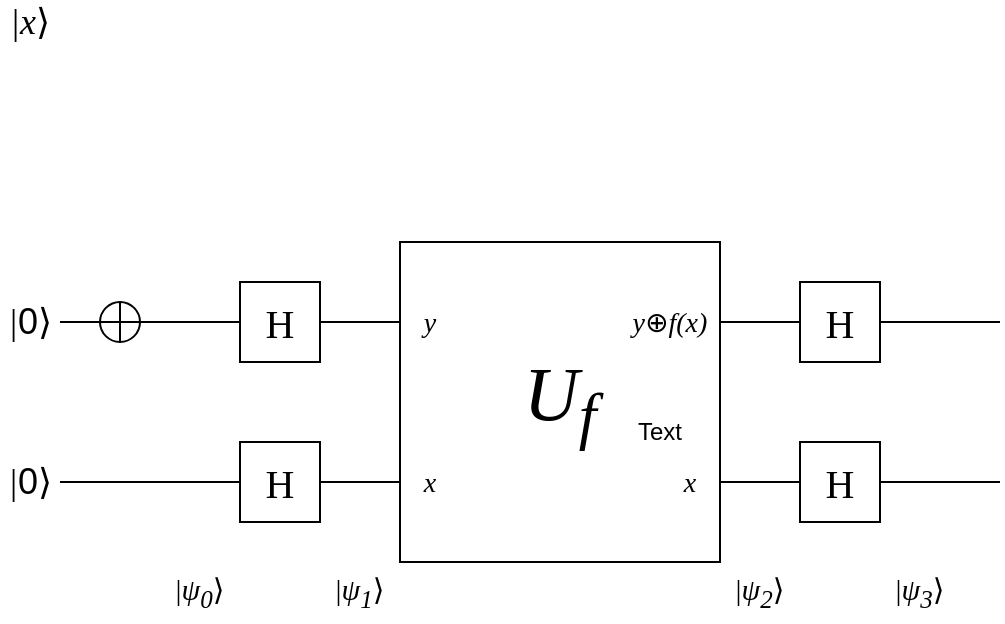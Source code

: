 <mxfile version="25.0.3">
  <diagram name="Page-1" id="0-mNX2b_wTO7DSnVOMlm">
    <mxGraphModel dx="635" dy="440" grid="1" gridSize="10" guides="1" tooltips="1" connect="1" arrows="1" fold="1" page="1" pageScale="1" pageWidth="850" pageHeight="1100" math="0" shadow="0">
      <root>
        <mxCell id="0" />
        <mxCell id="1" parent="0" />
        <mxCell id="lELbUMTiAjcGN2_8T0V1-11" style="edgeStyle=orthogonalEdgeStyle;rounded=0;orthogonalLoop=1;jettySize=auto;html=1;entryX=0;entryY=0.5;entryDx=0;entryDy=0;endArrow=none;endFill=0;" edge="1" parent="1" source="lELbUMTiAjcGN2_8T0V1-2" target="lELbUMTiAjcGN2_8T0V1-3">
          <mxGeometry relative="1" as="geometry" />
        </mxCell>
        <mxCell id="lELbUMTiAjcGN2_8T0V1-2" value="" style="verticalLabelPosition=bottom;verticalAlign=top;html=1;shape=mxgraph.flowchart.summing_function;" vertex="1" parent="1">
          <mxGeometry x="250" y="170" width="20" height="20" as="geometry" />
        </mxCell>
        <mxCell id="lELbUMTiAjcGN2_8T0V1-12" value="" style="edgeStyle=orthogonalEdgeStyle;rounded=0;orthogonalLoop=1;jettySize=auto;html=1;endArrow=none;endFill=0;" edge="1" parent="1" source="lELbUMTiAjcGN2_8T0V1-3" target="lELbUMTiAjcGN2_8T0V1-7">
          <mxGeometry relative="1" as="geometry" />
        </mxCell>
        <mxCell id="lELbUMTiAjcGN2_8T0V1-3" value="&lt;font face=&quot;Garamond&quot; style=&quot;font-size: 20px;&quot;&gt;H&lt;/font&gt;" style="rounded=0;whiteSpace=wrap;html=1;" vertex="1" parent="1">
          <mxGeometry x="320" y="160" width="40" height="40" as="geometry" />
        </mxCell>
        <mxCell id="lELbUMTiAjcGN2_8T0V1-14" style="edgeStyle=orthogonalEdgeStyle;rounded=0;orthogonalLoop=1;jettySize=auto;html=1;entryX=0;entryY=0.5;entryDx=0;entryDy=0;endArrow=none;endFill=0;" edge="1" parent="1" source="lELbUMTiAjcGN2_8T0V1-4" target="lELbUMTiAjcGN2_8T0V1-8">
          <mxGeometry relative="1" as="geometry" />
        </mxCell>
        <mxCell id="lELbUMTiAjcGN2_8T0V1-4" value="&lt;font face=&quot;Garamond&quot; style=&quot;font-size: 20px;&quot;&gt;H&lt;/font&gt;" style="rounded=0;whiteSpace=wrap;html=1;" vertex="1" parent="1">
          <mxGeometry x="320" y="240" width="40" height="40" as="geometry" />
        </mxCell>
        <mxCell id="lELbUMTiAjcGN2_8T0V1-5" value="&lt;font face=&quot;Verdana&quot; style=&quot;font-size: 38px;&quot;&gt;&lt;i&gt;U&lt;sub&gt;f&lt;/sub&gt;&lt;/i&gt;&lt;/font&gt;" style="rounded=0;whiteSpace=wrap;html=1;" vertex="1" parent="1">
          <mxGeometry x="400" y="140" width="160" height="160" as="geometry" />
        </mxCell>
        <mxCell id="lELbUMTiAjcGN2_8T0V1-7" value="&lt;font face=&quot;Verdana&quot;&gt;&lt;i&gt;y&lt;/i&gt;&lt;/font&gt;" style="text;html=1;align=center;verticalAlign=middle;whiteSpace=wrap;rounded=0;fontSize=14;" vertex="1" parent="1">
          <mxGeometry x="400" y="170" width="30" height="20" as="geometry" />
        </mxCell>
        <mxCell id="lELbUMTiAjcGN2_8T0V1-8" value="&lt;font face=&quot;Verdana&quot;&gt;&lt;i&gt;x&lt;/i&gt;&lt;/font&gt;" style="text;html=1;align=center;verticalAlign=middle;whiteSpace=wrap;rounded=0;fontSize=14;" vertex="1" parent="1">
          <mxGeometry x="400" y="250" width="30" height="20" as="geometry" />
        </mxCell>
        <mxCell id="lELbUMTiAjcGN2_8T0V1-22" style="edgeStyle=orthogonalEdgeStyle;rounded=0;orthogonalLoop=1;jettySize=auto;html=1;entryX=0;entryY=0.5;entryDx=0;entryDy=0;endArrow=none;endFill=0;" edge="1" parent="1" source="lELbUMTiAjcGN2_8T0V1-9" target="lELbUMTiAjcGN2_8T0V1-21">
          <mxGeometry relative="1" as="geometry" />
        </mxCell>
        <mxCell id="lELbUMTiAjcGN2_8T0V1-9" value="&lt;font face=&quot;Verdana&quot;&gt;&lt;i&gt;&lt;font data-font-src=&quot;https://fonts.googleapis.com/css?family=Cambria&quot;&gt;y&lt;/font&gt;&lt;/i&gt;&lt;font data-font-src=&quot;https://fonts.googleapis.com/css?family=Cambria&quot;&gt;⊕&lt;/font&gt;&lt;i&gt;&lt;font data-font-src=&quot;https://fonts.googleapis.com/css?family=Cambria&quot;&gt;f(x)&lt;/font&gt;&lt;/i&gt;&lt;/font&gt;" style="text;html=1;align=center;verticalAlign=middle;whiteSpace=wrap;rounded=0;fontSize=14;" vertex="1" parent="1">
          <mxGeometry x="510" y="170" width="50" height="20" as="geometry" />
        </mxCell>
        <mxCell id="lELbUMTiAjcGN2_8T0V1-20" style="edgeStyle=orthogonalEdgeStyle;rounded=0;orthogonalLoop=1;jettySize=auto;html=1;endArrow=none;endFill=0;" edge="1" parent="1" source="lELbUMTiAjcGN2_8T0V1-10" target="lELbUMTiAjcGN2_8T0V1-19">
          <mxGeometry relative="1" as="geometry" />
        </mxCell>
        <mxCell id="lELbUMTiAjcGN2_8T0V1-10" value="&lt;i&gt;&lt;font face=&quot;Verdana&quot;&gt;x&lt;/font&gt;&lt;/i&gt;" style="text;html=1;align=center;verticalAlign=middle;whiteSpace=wrap;rounded=0;fontSize=14;" vertex="1" parent="1">
          <mxGeometry x="530" y="250" width="30" height="20" as="geometry" />
        </mxCell>
        <mxCell id="lELbUMTiAjcGN2_8T0V1-15" value="&lt;font style=&quot;font-size: 18px;&quot;&gt;&lt;i&gt;&lt;font face=&quot;Verdana&quot;&gt;|&lt;/font&gt;&lt;/i&gt;&lt;font&gt;&lt;span class=&quot;mclose&quot;&gt;0⟩&lt;/span&gt;&lt;/font&gt;&lt;font&gt;&lt;span class=&quot;mspace&quot;&gt;&lt;/span&gt;&lt;/font&gt;&lt;/font&gt;" style="text;html=1;align=center;verticalAlign=middle;whiteSpace=wrap;rounded=0;" vertex="1" parent="1">
          <mxGeometry x="200" y="170" width="30" height="20" as="geometry" />
        </mxCell>
        <mxCell id="lELbUMTiAjcGN2_8T0V1-18" style="edgeStyle=orthogonalEdgeStyle;rounded=0;orthogonalLoop=1;jettySize=auto;html=1;entryX=0;entryY=0.5;entryDx=0;entryDy=0;endArrow=none;endFill=0;" edge="1" parent="1" source="lELbUMTiAjcGN2_8T0V1-16" target="lELbUMTiAjcGN2_8T0V1-4">
          <mxGeometry relative="1" as="geometry" />
        </mxCell>
        <mxCell id="lELbUMTiAjcGN2_8T0V1-16" value="&lt;p&gt;&lt;font style=&quot;font-size: 18px;&quot;&gt;&lt;i&gt;&lt;font face=&quot;Verdana&quot;&gt;|&lt;/font&gt;&lt;/i&gt;0&lt;font&gt;&lt;span class=&quot;mclose&quot;&gt;⟩&lt;/span&gt;&lt;/font&gt;&lt;font&gt;&lt;span class=&quot;mspace&quot;&gt;&lt;/span&gt;&lt;/font&gt;&lt;/font&gt;&lt;font style=&quot;font-size: 13px;&quot;&gt;&lt;span class=&quot;mbin&quot;&gt;&lt;/span&gt;&lt;/font&gt;&lt;/p&gt;" style="text;html=1;align=center;verticalAlign=middle;whiteSpace=wrap;rounded=0;" vertex="1" parent="1">
          <mxGeometry x="200" y="245" width="30" height="30" as="geometry" />
        </mxCell>
        <mxCell id="lELbUMTiAjcGN2_8T0V1-31" style="edgeStyle=orthogonalEdgeStyle;rounded=0;orthogonalLoop=1;jettySize=auto;html=1;endArrow=none;endFill=0;" edge="1" parent="1" source="lELbUMTiAjcGN2_8T0V1-19">
          <mxGeometry relative="1" as="geometry">
            <mxPoint x="700" y="260" as="targetPoint" />
          </mxGeometry>
        </mxCell>
        <mxCell id="lELbUMTiAjcGN2_8T0V1-19" value="&lt;font face=&quot;Garamond&quot; style=&quot;font-size: 20px;&quot;&gt;H&lt;/font&gt;" style="rounded=0;whiteSpace=wrap;html=1;" vertex="1" parent="1">
          <mxGeometry x="600" y="240" width="40" height="40" as="geometry" />
        </mxCell>
        <mxCell id="lELbUMTiAjcGN2_8T0V1-32" style="edgeStyle=orthogonalEdgeStyle;rounded=0;orthogonalLoop=1;jettySize=auto;html=1;endArrow=none;endFill=0;" edge="1" parent="1" source="lELbUMTiAjcGN2_8T0V1-21">
          <mxGeometry relative="1" as="geometry">
            <mxPoint x="700" y="180" as="targetPoint" />
          </mxGeometry>
        </mxCell>
        <mxCell id="lELbUMTiAjcGN2_8T0V1-21" value="&lt;font face=&quot;Garamond&quot; style=&quot;font-size: 20px;&quot;&gt;H&lt;/font&gt;" style="rounded=0;whiteSpace=wrap;html=1;" vertex="1" parent="1">
          <mxGeometry x="600" y="160" width="40" height="40" as="geometry" />
        </mxCell>
        <mxCell id="lELbUMTiAjcGN2_8T0V1-26" value="Text" style="text;html=1;align=center;verticalAlign=middle;whiteSpace=wrap;rounded=0;" vertex="1" parent="1">
          <mxGeometry x="500" y="220" width="60" height="30" as="geometry" />
        </mxCell>
        <mxCell id="lELbUMTiAjcGN2_8T0V1-27" value="&lt;font style=&quot;font-size: 15px;&quot; face=&quot;Verdana&quot;&gt;|&lt;/font&gt;&lt;font style=&quot;font-size: 15px;&quot;&gt;&lt;span class=&quot;mord mathnormal&quot;&gt;&lt;font face=&quot;Verdana&quot;&gt;&lt;i&gt;ψ&lt;sub&gt;0&lt;/sub&gt;&lt;/i&gt;&lt;/font&gt;&lt;/span&gt;&lt;span class=&quot;mclose&quot;&gt;⟩&lt;/span&gt;&lt;/font&gt;&lt;font style=&quot;font-size: 14px;&quot;&gt;&lt;span class=&quot;mspace&quot;&gt;&lt;/span&gt;&lt;/font&gt;&lt;font style=&quot;font-size: 13px;&quot;&gt;&lt;span class=&quot;mbin&quot;&gt;&lt;/span&gt;&lt;/font&gt;" style="text;html=1;align=center;verticalAlign=middle;whiteSpace=wrap;rounded=0;" vertex="1" parent="1">
          <mxGeometry x="280" y="300" width="40" height="30" as="geometry" />
        </mxCell>
        <mxCell id="lELbUMTiAjcGN2_8T0V1-28" value="&lt;font style=&quot;font-size: 15px;&quot; face=&quot;Verdana&quot;&gt;|&lt;/font&gt;&lt;font style=&quot;font-size: 15px;&quot;&gt;&lt;span class=&quot;mord mathnormal&quot;&gt;&lt;font face=&quot;Verdana&quot;&gt;&lt;i&gt;ψ&lt;sub&gt;1&lt;/sub&gt;&lt;/i&gt;&lt;/font&gt;&lt;/span&gt;&lt;span class=&quot;mclose&quot;&gt;⟩&lt;/span&gt;&lt;/font&gt;&lt;font style=&quot;font-size: 14px;&quot;&gt;&lt;span class=&quot;mspace&quot;&gt;&lt;/span&gt;&lt;/font&gt;&lt;font style=&quot;font-size: 13px;&quot;&gt;&lt;span class=&quot;mbin&quot;&gt;&lt;/span&gt;&lt;/font&gt;" style="text;html=1;align=center;verticalAlign=middle;whiteSpace=wrap;rounded=0;" vertex="1" parent="1">
          <mxGeometry x="360" y="300" width="40" height="30" as="geometry" />
        </mxCell>
        <mxCell id="lELbUMTiAjcGN2_8T0V1-29" value="&lt;font style=&quot;font-size: 15px;&quot; face=&quot;Verdana&quot;&gt;|&lt;/font&gt;&lt;font style=&quot;font-size: 15px;&quot;&gt;&lt;span class=&quot;mord mathnormal&quot;&gt;&lt;font face=&quot;Verdana&quot;&gt;&lt;i&gt;ψ&lt;sub&gt;2&lt;/sub&gt;&lt;/i&gt;&lt;/font&gt;&lt;/span&gt;&lt;span class=&quot;mclose&quot;&gt;⟩&lt;/span&gt;&lt;/font&gt;&lt;font style=&quot;font-size: 14px;&quot;&gt;&lt;span class=&quot;mspace&quot;&gt;&lt;/span&gt;&lt;/font&gt;&lt;font style=&quot;font-size: 13px;&quot;&gt;&lt;span class=&quot;mbin&quot;&gt;&lt;/span&gt;&lt;/font&gt;" style="text;html=1;align=center;verticalAlign=middle;whiteSpace=wrap;rounded=0;" vertex="1" parent="1">
          <mxGeometry x="560" y="300" width="40" height="30" as="geometry" />
        </mxCell>
        <mxCell id="lELbUMTiAjcGN2_8T0V1-30" value="&lt;font style=&quot;font-size: 15px;&quot; face=&quot;Verdana&quot;&gt;|&lt;/font&gt;&lt;font style=&quot;font-size: 15px;&quot;&gt;&lt;span class=&quot;mord mathnormal&quot;&gt;&lt;font face=&quot;Verdana&quot;&gt;&lt;i&gt;ψ&lt;sub&gt;3&lt;/sub&gt;&lt;/i&gt;&lt;/font&gt;&lt;/span&gt;&lt;span class=&quot;mclose&quot;&gt;⟩&lt;/span&gt;&lt;/font&gt;&lt;font style=&quot;font-size: 14px;&quot;&gt;&lt;span class=&quot;mspace&quot;&gt;&lt;/span&gt;&lt;/font&gt;&lt;font style=&quot;font-size: 13px;&quot;&gt;&lt;span class=&quot;mbin&quot;&gt;&lt;/span&gt;&lt;/font&gt;" style="text;html=1;align=center;verticalAlign=middle;whiteSpace=wrap;rounded=0;" vertex="1" parent="1">
          <mxGeometry x="640" y="300" width="40" height="30" as="geometry" />
        </mxCell>
        <mxCell id="lELbUMTiAjcGN2_8T0V1-33" style="edgeStyle=orthogonalEdgeStyle;rounded=0;orthogonalLoop=1;jettySize=auto;html=1;entryX=0;entryY=0.5;entryDx=0;entryDy=0;entryPerimeter=0;endArrow=none;endFill=0;" edge="1" parent="1" source="lELbUMTiAjcGN2_8T0V1-15" target="lELbUMTiAjcGN2_8T0V1-2">
          <mxGeometry relative="1" as="geometry" />
        </mxCell>
        <mxCell id="lELbUMTiAjcGN2_8T0V1-34" value="&lt;font style=&quot;font-size: 18px;&quot;&gt;&lt;i&gt;&lt;font face=&quot;Verdana&quot;&gt;|&lt;/font&gt;&lt;/i&gt;&lt;font face=&quot;Verdana&quot;&gt;&lt;i&gt;x&lt;/i&gt;&lt;/font&gt;&lt;font&gt;&lt;span class=&quot;mclose&quot;&gt;⟩&lt;/span&gt;&lt;/font&gt;&lt;font&gt;&lt;span class=&quot;mspace&quot;&gt;&lt;/span&gt;&lt;/font&gt;&lt;/font&gt;" style="text;html=1;align=center;verticalAlign=middle;whiteSpace=wrap;rounded=0;" vertex="1" parent="1">
          <mxGeometry x="200" y="20" width="30" height="20" as="geometry" />
        </mxCell>
      </root>
    </mxGraphModel>
  </diagram>
</mxfile>
